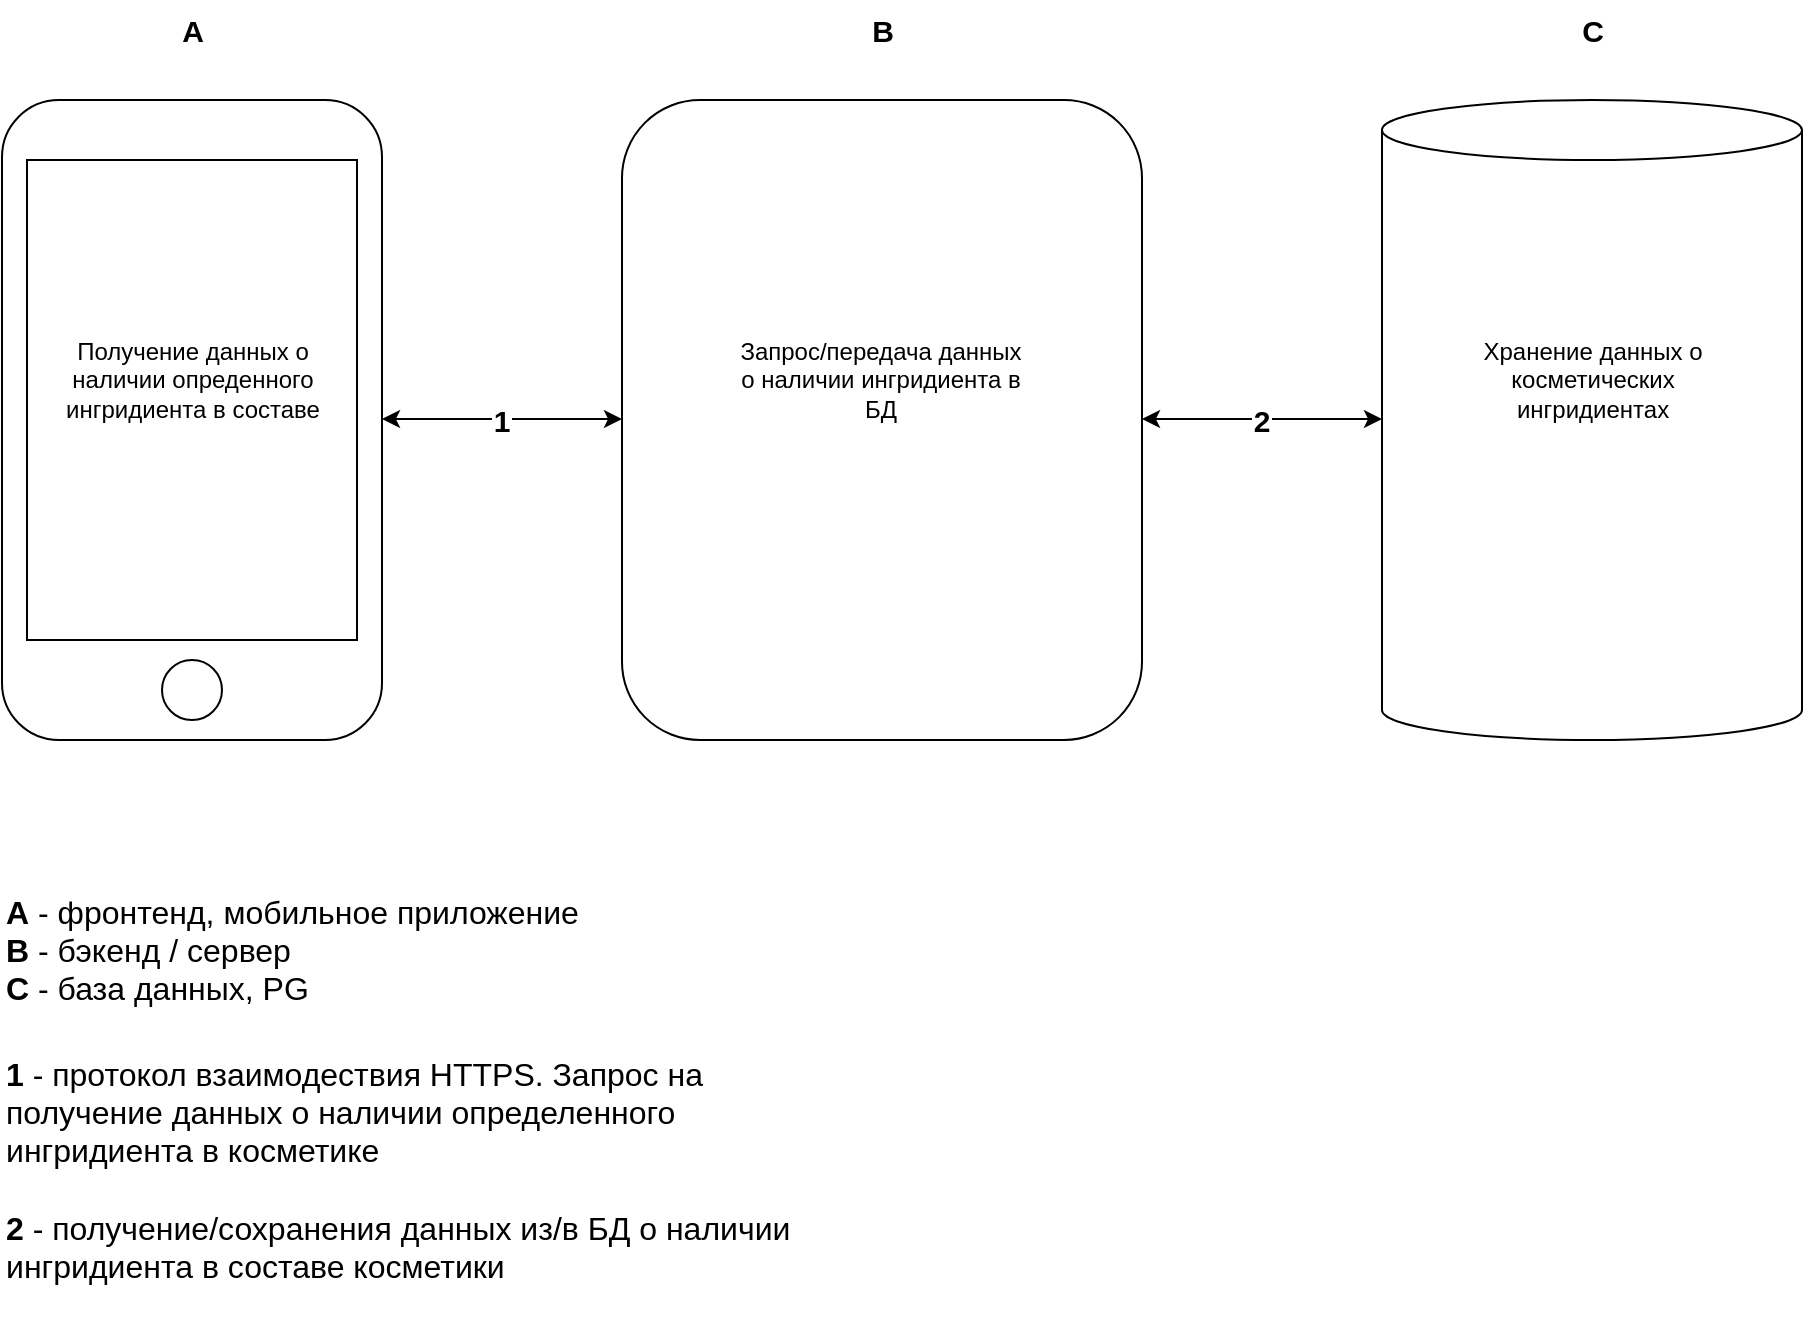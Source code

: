 <mxfile version="24.7.17">
  <diagram name="Страница — 1" id="YhNN-B2c41vuA7pZLgMu">
    <mxGraphModel dx="1418" dy="828" grid="1" gridSize="10" guides="1" tooltips="1" connect="1" arrows="1" fold="1" page="1" pageScale="1" pageWidth="1169" pageHeight="827" math="0" shadow="0">
      <root>
        <mxCell id="0" />
        <mxCell id="1" parent="0" />
        <mxCell id="h4UDU3MdKV_MsNox_-0J-1" value="" style="rounded=1;whiteSpace=wrap;html=1;" parent="1" vertex="1">
          <mxGeometry x="80" y="200" width="190" height="320" as="geometry" />
        </mxCell>
        <mxCell id="h4UDU3MdKV_MsNox_-0J-2" value="" style="ellipse;whiteSpace=wrap;html=1;aspect=fixed;" parent="1" vertex="1">
          <mxGeometry x="160" y="480" width="30" height="30" as="geometry" />
        </mxCell>
        <mxCell id="h4UDU3MdKV_MsNox_-0J-3" value="" style="rounded=0;whiteSpace=wrap;html=1;" parent="1" vertex="1">
          <mxGeometry x="92.5" y="230" width="165" height="240" as="geometry" />
        </mxCell>
        <mxCell id="h4UDU3MdKV_MsNox_-0J-4" value="" style="rounded=1;whiteSpace=wrap;html=1;" parent="1" vertex="1">
          <mxGeometry x="390" y="200" width="260" height="320" as="geometry" />
        </mxCell>
        <mxCell id="h4UDU3MdKV_MsNox_-0J-5" value="" style="shape=cylinder3;whiteSpace=wrap;html=1;boundedLbl=1;backgroundOutline=1;size=15;" parent="1" vertex="1">
          <mxGeometry x="770" y="200" width="210" height="320" as="geometry" />
        </mxCell>
        <mxCell id="h4UDU3MdKV_MsNox_-0J-6" value="" style="endArrow=classic;startArrow=classic;html=1;rounded=0;entryX=0;entryY=0.5;entryDx=0;entryDy=0;exitX=1;exitY=0.5;exitDx=0;exitDy=0;" parent="1" edge="1">
          <mxGeometry width="50" height="50" relative="1" as="geometry">
            <mxPoint x="270" y="359.5" as="sourcePoint" />
            <mxPoint x="390" y="359.5" as="targetPoint" />
          </mxGeometry>
        </mxCell>
        <mxCell id="h4UDU3MdKV_MsNox_-0J-8" value="&lt;font style=&quot;font-size: 15px;&quot;&gt;&lt;b&gt;1&lt;/b&gt;&lt;/font&gt;" style="text;strokeColor=none;align=center;fillColor=none;html=1;verticalAlign=middle;whiteSpace=wrap;rounded=0;labelBorderColor=#FFFFFF;labelBackgroundColor=#FFFFFF;" parent="1" vertex="1">
          <mxGeometry x="310" y="340" width="40" height="40" as="geometry" />
        </mxCell>
        <mxCell id="h4UDU3MdKV_MsNox_-0J-13" value="" style="endArrow=classic;startArrow=classic;html=1;rounded=0;entryX=0;entryY=0.5;entryDx=0;entryDy=0;exitX=1;exitY=0.5;exitDx=0;exitDy=0;" parent="1" edge="1">
          <mxGeometry width="50" height="50" relative="1" as="geometry">
            <mxPoint x="650" y="359.5" as="sourcePoint" />
            <mxPoint x="770" y="359.5" as="targetPoint" />
          </mxGeometry>
        </mxCell>
        <mxCell id="h4UDU3MdKV_MsNox_-0J-14" value="&lt;font style=&quot;font-size: 15px;&quot;&gt;&lt;b&gt;2&lt;/b&gt;&lt;/font&gt;" style="text;strokeColor=none;align=center;fillColor=none;html=1;verticalAlign=middle;whiteSpace=wrap;rounded=0;labelBorderColor=#FFFFFF;labelBackgroundColor=#FFFFFF;" parent="1" vertex="1">
          <mxGeometry x="690" y="340" width="40" height="40" as="geometry" />
        </mxCell>
        <mxCell id="h4UDU3MdKV_MsNox_-0J-19" value="&lt;font style=&quot;font-size: 15px;&quot;&gt;&lt;b&gt;A&lt;/b&gt;&lt;/font&gt;" style="text;strokeColor=none;align=center;fillColor=none;html=1;verticalAlign=middle;whiteSpace=wrap;rounded=0;" parent="1" vertex="1">
          <mxGeometry x="152.5" y="150" width="45" height="30" as="geometry" />
        </mxCell>
        <mxCell id="h4UDU3MdKV_MsNox_-0J-20" value="&lt;span style=&quot;font-size: 15px;&quot;&gt;&lt;b&gt;B&lt;/b&gt;&lt;/span&gt;" style="text;strokeColor=none;align=center;fillColor=none;html=1;verticalAlign=middle;whiteSpace=wrap;rounded=0;" parent="1" vertex="1">
          <mxGeometry x="497.5" y="150" width="45" height="30" as="geometry" />
        </mxCell>
        <mxCell id="h4UDU3MdKV_MsNox_-0J-21" value="&lt;font style=&quot;font-size: 15px;&quot;&gt;&lt;b&gt;C&lt;/b&gt;&lt;/font&gt;" style="text;strokeColor=none;align=center;fillColor=none;html=1;verticalAlign=middle;whiteSpace=wrap;rounded=0;" parent="1" vertex="1">
          <mxGeometry x="852.5" y="150" width="45" height="30" as="geometry" />
        </mxCell>
        <mxCell id="h4UDU3MdKV_MsNox_-0J-22" value="&lt;div style=&quot;font-size: 16px;&quot;&gt;&lt;span style=&quot;background-color: initial;&quot;&gt;&lt;font style=&quot;font-size: 16px;&quot;&gt;&lt;b&gt;A&lt;/b&gt; - фронтенд, мобильное приложение&lt;/font&gt;&lt;/span&gt;&lt;/div&gt;&lt;div style=&quot;font-size: 16px;&quot;&gt;&lt;font style=&quot;font-size: 16px;&quot;&gt;&lt;b&gt;B&lt;/b&gt; - бэкенд / сервер&amp;nbsp;&lt;/font&gt;&lt;/div&gt;&lt;div style=&quot;font-size: 16px;&quot;&gt;&lt;font style=&quot;font-size: 16px;&quot;&gt;&lt;b&gt;C &lt;/b&gt;- база данных, PG&lt;/font&gt;&lt;/div&gt;" style="text;strokeColor=none;align=left;fillColor=none;html=1;verticalAlign=middle;whiteSpace=wrap;rounded=0;" parent="1" vertex="1">
          <mxGeometry x="80" y="580" width="297.5" height="90" as="geometry" />
        </mxCell>
        <mxCell id="h4UDU3MdKV_MsNox_-0J-23" value="&lt;font style=&quot;font-size: 16px;&quot;&gt;&lt;b&gt;1 &lt;/b&gt;- протокол взаимодествия HTTPS. Запрос на получение данных о наличии определенного ингридиента в косметике&lt;/font&gt;&lt;div&gt;&lt;span style=&quot;font-size: 16px;&quot;&gt;&lt;br&gt;&lt;/span&gt;&lt;div style=&quot;font-size: 16px;&quot;&gt;&lt;font style=&quot;font-size: 16px;&quot;&gt;&lt;b&gt;2 &lt;/b&gt;- получение/сохранения данных из/в БД о наличии ингридиента в составе косметики&lt;/font&gt;&lt;/div&gt;&lt;/div&gt;" style="text;strokeColor=none;align=left;fillColor=none;html=1;verticalAlign=middle;whiteSpace=wrap;rounded=0;" parent="1" vertex="1">
          <mxGeometry x="80" y="660" width="420" height="150" as="geometry" />
        </mxCell>
        <mxCell id="jIGBAZdyDKZ7Kn-YVD62-1" value="Получение данных о наличии опреденного ингридиента в составе" style="text;strokeColor=none;align=center;fillColor=none;html=1;verticalAlign=middle;whiteSpace=wrap;rounded=0;" parent="1" vertex="1">
          <mxGeometry x="103.75" y="290" width="142.5" height="100" as="geometry" />
        </mxCell>
        <mxCell id="jIGBAZdyDKZ7Kn-YVD62-2" value="Запрос/передача данных о наличии ингридиента в БД" style="text;strokeColor=none;align=center;fillColor=none;html=1;verticalAlign=middle;whiteSpace=wrap;rounded=0;" parent="1" vertex="1">
          <mxGeometry x="444.38" y="290" width="151.25" height="100" as="geometry" />
        </mxCell>
        <mxCell id="jIGBAZdyDKZ7Kn-YVD62-3" value="Хранение данных о косметических ингридиентах" style="text;strokeColor=none;align=center;fillColor=none;html=1;verticalAlign=middle;whiteSpace=wrap;rounded=0;" parent="1" vertex="1">
          <mxGeometry x="803.75" y="290" width="142.5" height="100" as="geometry" />
        </mxCell>
      </root>
    </mxGraphModel>
  </diagram>
</mxfile>
